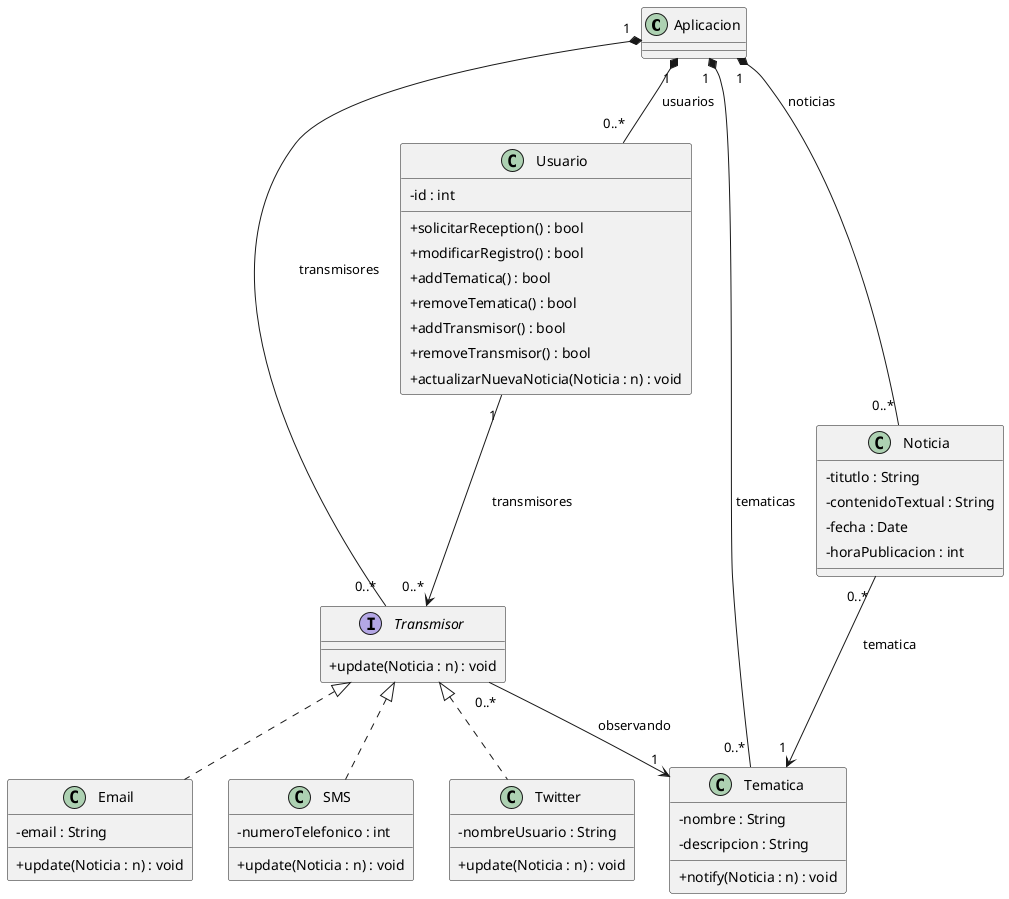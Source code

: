 @startuml diagrama_de_clases
skinparam classAttributeIconSize 0
skinparam padding 3


class Aplicacion {
}

class Noticia {
    -titutlo : String
    -contenidoTextual : String
    -fecha : Date
    -horaPublicacion : int
}

class Tematica {
    -nombre : String
    -descripcion : String
    +notify(Noticia : n) : void
}

interface Transmisor {
    +update(Noticia : n) : void
}

class Email {
    -email : String
    +update(Noticia : n) : void
}
class SMS {
    -numeroTelefonico : int
    +update(Noticia : n) : void
}
class Twitter {
    -nombreUsuario : String
    +update(Noticia : n) : void
}

class Usuario {
    -id : int
    +solicitarReception() : bool
    +modificarRegistro() : bool
    +addTematica() : bool
    +removeTematica() : bool
    +addTransmisor() : bool
    +removeTransmisor() : bool
    +actualizarNuevaNoticia(Noticia : n) : void
}

Aplicacion "1" *-- "0..*" Usuario : usuarios
Aplicacion "1" *-- "0..*" Transmisor : transmisores
Aplicacion "1" *-- "0..*" Tematica : tematicas
Aplicacion "1" *-- "0..*" Noticia : noticias
Noticia "0..*" --> "1" Tematica : tematica

Usuario "1" --> "0..*" Transmisor : transmisores

Transmisor "0..*" --> "1" Tematica : observando

Email .up.|> Transmisor
SMS .up.|> Transmisor
Twitter .up.|> Transmisor



@enduml
